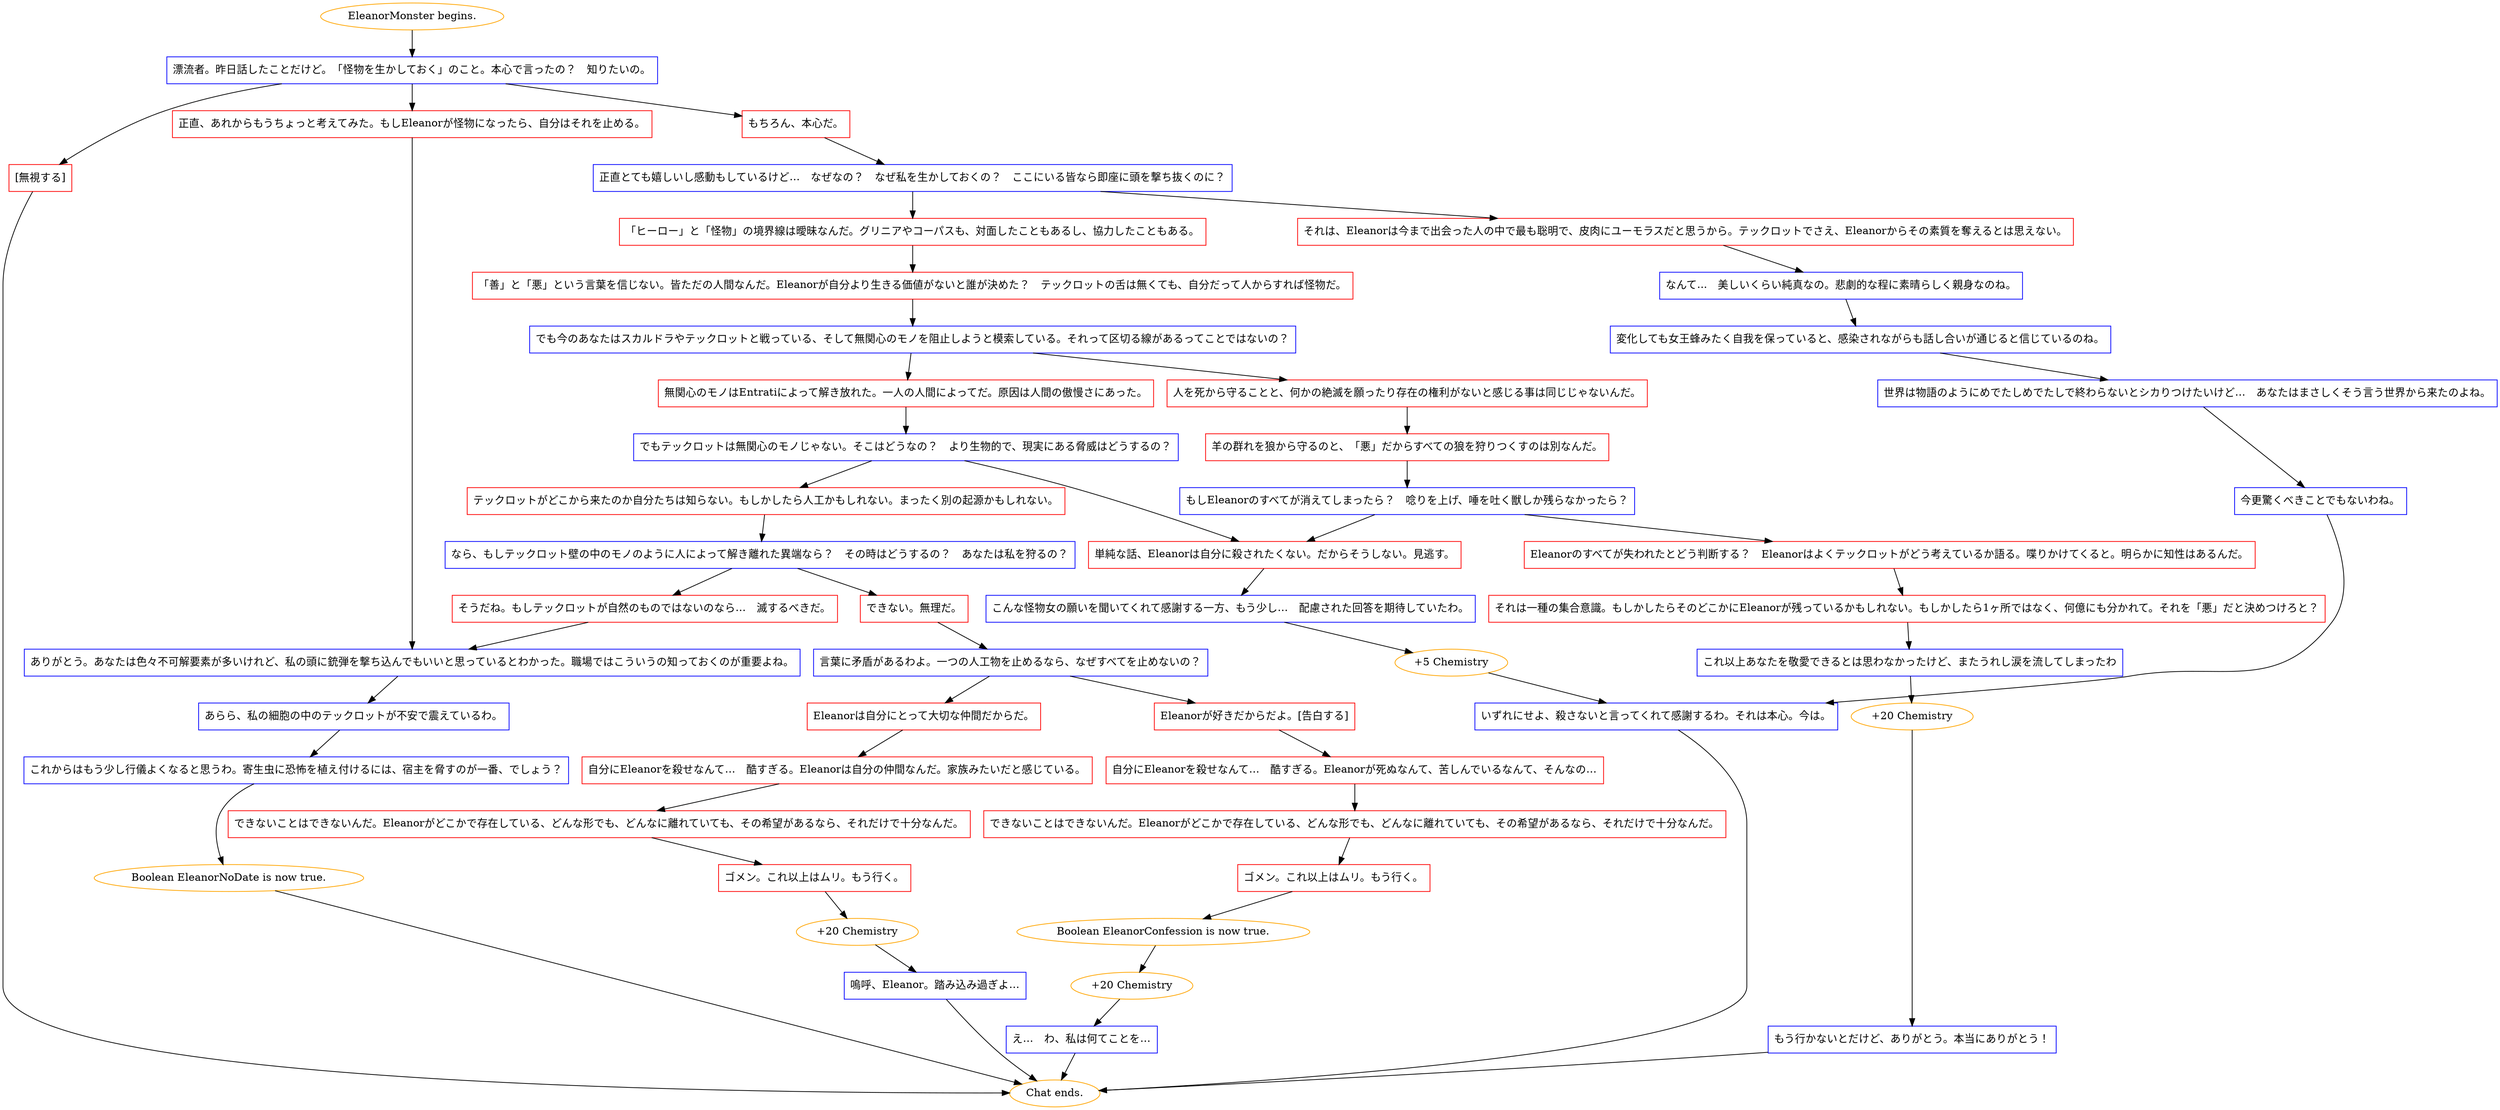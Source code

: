 digraph {
	"EleanorMonster begins." [color=orange];
		"EleanorMonster begins." -> j554021076;
	j554021076 [label="漂流者。昨日話したことだけど。「怪物を生かしておく」のこと。本心で言ったの？　知りたいの。",shape=box,color=blue];
		j554021076 -> j2908465267;
		j554021076 -> j3507980076;
		j554021076 -> j85835136;
	j2908465267 [label="もちろん、本心だ。",shape=box,color=red];
		j2908465267 -> j3989104300;
	j3507980076 [label="正直、あれからもうちょっと考えてみた。もしEleanorが怪物になったら、自分はそれを止める。",shape=box,color=red];
		j3507980076 -> j2409561230;
	j85835136 [label="[無視する]",shape=box,color=red];
		j85835136 -> "Chat ends.";
	j3989104300 [label="正直とても嬉しいし感動もしているけど…　なぜなの？　なぜ私を生かしておくの？　ここにいる皆なら即座に頭を撃ち抜くのに？",shape=box,color=blue];
		j3989104300 -> j1245531848;
		j3989104300 -> j3986640060;
	j2409561230 [label="ありがとう。あなたは色々不可解要素が多いけれど、私の頭に銃弾を撃ち込んでもいいと思っているとわかった。職場ではこういうの知っておくのが重要よね。",shape=box,color=blue];
		j2409561230 -> j2808750696;
	"Chat ends." [color=orange];
	j1245531848 [label="「ヒーロー」と「怪物」の境界線は曖昧なんだ。グリニアやコーパスも、対面したこともあるし、協力したこともある。",shape=box,color=red];
		j1245531848 -> j709858829;
	j3986640060 [label="それは、Eleanorは今まで出会った人の中で最も聡明で、皮肉にユーモラスだと思うから。テックロットでさえ、Eleanorからその素質を奪えるとは思えない。",shape=box,color=red];
		j3986640060 -> j3250470890;
	j2808750696 [label="あらら、私の細胞の中のテックロットが不安で震えているわ。",shape=box,color=blue];
		j2808750696 -> j2295257973;
	j709858829 [label="「善」と「悪」という言葉を信じない。皆ただの人間なんだ。Eleanorが自分より生きる価値がないと誰が決めた？　テックロットの舌は無くても、自分だって人からすれば怪物だ。",shape=box,color=red];
		j709858829 -> j2510295846;
	j3250470890 [label="なんて...　美しいくらい純真なの。悲劇的な程に素晴らしく親身なのね。",shape=box,color=blue];
		j3250470890 -> j1807512050;
	j2295257973 [label="これからはもう少し行儀よくなると思うわ。寄生虫に恐怖を植え付けるには、宿主を脅すのが一番、でしょう？",shape=box,color=blue];
		j2295257973 -> j2728200779;
	j2510295846 [label="でも今のあなたはスカルドラやテックロットと戦っている、そして無関心のモノを阻止しようと模索している。それって区切る線があるってことではないの？",shape=box,color=blue];
		j2510295846 -> j3128690817;
		j2510295846 -> j4030135446;
	j1807512050 [label="変化しても女王蜂みたく自我を保っていると、感染されながらも話し合いが通じると信じているのね。",shape=box,color=blue];
		j1807512050 -> j3805184884;
	j2728200779 [label="Boolean EleanorNoDate is now true.",color=orange];
		j2728200779 -> "Chat ends.";
	j3128690817 [label="無関心のモノはEntratiによって解き放れた。一人の人間によってだ。原因は人間の傲慢さにあった。",shape=box,color=red];
		j3128690817 -> j3650953010;
	j4030135446 [label="人を死から守ることと、何かの絶滅を願ったり存在の権利がないと感じる事は同じじゃないんだ。",shape=box,color=red];
		j4030135446 -> j334681405;
	j3805184884 [label="世界は物語のようにめでたしめでたしで終わらないとシカりつけたいけど…　あなたはまさしくそう言う世界から来たのよね。",shape=box,color=blue];
		j3805184884 -> j2512622745;
	j3650953010 [label="でもテックロットは無関心のモノじゃない。そこはどうなの？　より生物的で、現実にある脅威はどうするの？",shape=box,color=blue];
		j3650953010 -> j3771243178;
		j3650953010 -> j501374134;
	j334681405 [label="羊の群れを狼から守るのと、「悪」だからすべての狼を狩りつくすのは別なんだ。",shape=box,color=red];
		j334681405 -> j303663022;
	j2512622745 [label="今更驚くべきことでもないわね。",shape=box,color=blue];
		j2512622745 -> j785197379;
	j3771243178 [label="テックロットがどこから来たのか自分たちは知らない。もしかしたら人工かもしれない。まったく別の起源かもしれない。",shape=box,color=red];
		j3771243178 -> j2299387593;
	j501374134 [label="単純な話、Eleanorは自分に殺されたくない。だからそうしない。見逃す。",shape=box,color=red];
		j501374134 -> j366804703;
	j303663022 [label="もしEleanorのすべてが消えてしまったら？　唸りを上げ、唾を吐く獣しか残らなかったら？",shape=box,color=blue];
		j303663022 -> j1338150701;
		j303663022 -> j501374134;
	j785197379 [label="いずれにせよ、殺さないと言ってくれて感謝するわ。それは本心。今は。",shape=box,color=blue];
		j785197379 -> "Chat ends.";
	j2299387593 [label="なら、もしテックロット壁の中のモノのように人によって解き離れた異端なら？　その時はどうするの？　あなたは私を狩るの？",shape=box,color=blue];
		j2299387593 -> j3967938403;
		j2299387593 -> j1613763077;
	j366804703 [label="こんな怪物女の願いを聞いてくれて感謝する一方、もう少し…　配慮された回答を期待していたわ。",shape=box,color=blue];
		j366804703 -> j848750135;
	j1338150701 [label="Eleanorのすべてが失われたとどう判断する？　Eleanorはよくテックロットがどう考えているか語る。喋りかけてくると。明らかに知性はあるんだ。",shape=box,color=red];
		j1338150701 -> j2074145199;
	j3967938403 [label="できない。無理だ。",shape=box,color=red];
		j3967938403 -> j670521850;
	j1613763077 [label="そうだね。もしテックロットが自然のものではないのなら…　滅するべきだ。",shape=box,color=red];
		j1613763077 -> j2409561230;
	j848750135 [label="+5 Chemistry",color=orange];
		j848750135 -> j785197379;
	j2074145199 [label="それは一種の集合意識。もしかしたらそのどこかにEleanorが残っているかもしれない。もしかしたら1ヶ所ではなく、何億にも分かれて。それを「悪」だと決めつけろと？",shape=box,color=red];
		j2074145199 -> j1926324364;
	j670521850 [label="言葉に矛盾があるわよ。一つの人工物を止めるなら、なぜすべてを止めないの？",shape=box,color=blue];
		j670521850 -> j4181598408;
		j670521850 -> j3963775769;
	j1926324364 [label="これ以上あなたを敬愛できるとは思わなかったけど、またうれし涙を流してしまったわ",shape=box,color=blue];
		j1926324364 -> j4015880383;
	j4181598408 [label="Eleanorが好きだからだよ。[告白する]",shape=box,color=red];
		j4181598408 -> j2310593377;
	j3963775769 [label="Eleanorは自分にとって大切な仲間だからだ。",shape=box,color=red];
		j3963775769 -> j4228666287;
	j4015880383 [label="+20 Chemistry",color=orange];
		j4015880383 -> j946696330;
	j2310593377 [label="自分にEleanorを殺せなんて…　酷すぎる。Eleanorが死ぬなんて、苦しんでいるなんて、そんなの…",shape=box,color=red];
		j2310593377 -> j1498754273;
	j4228666287 [label="自分にEleanorを殺せなんて…　酷すぎる。Eleanorは自分の仲間なんだ。家族みたいだと感じている。",shape=box,color=red];
		j4228666287 -> j2083454916;
	j946696330 [label="もう行かないとだけど、ありがとう。本当にありがとう！",shape=box,color=blue];
		j946696330 -> "Chat ends.";
	j1498754273 [label="できないことはできないんだ。Eleanorがどこかで存在している、どんな形でも、どんなに離れていても、その希望があるなら、それだけで十分なんだ。",shape=box,color=red];
		j1498754273 -> j1541564357;
	j2083454916 [label="できないことはできないんだ。Eleanorがどこかで存在している、どんな形でも、どんなに離れていても、その希望があるなら、それだけで十分なんだ。",shape=box,color=red];
		j2083454916 -> j2474885915;
	j1541564357 [label="ゴメン。これ以上はムリ。もう行く。",shape=box,color=red];
		j1541564357 -> j1779900584;
	j2474885915 [label="ゴメン。これ以上はムリ。もう行く。",shape=box,color=red];
		j2474885915 -> j98103263;
	j1779900584 [label="Boolean EleanorConfession is now true.",color=orange];
		j1779900584 -> j1615082719;
	j98103263 [label="+20 Chemistry",color=orange];
		j98103263 -> j1145246120;
	j1615082719 [label="+20 Chemistry",color=orange];
		j1615082719 -> j3256145694;
	j1145246120 [label="嗚呼、Eleanor。踏み込み過ぎよ…",shape=box,color=blue];
		j1145246120 -> "Chat ends.";
	j3256145694 [label="え…　わ、私は何てことを…",shape=box,color=blue];
		j3256145694 -> "Chat ends.";
}
